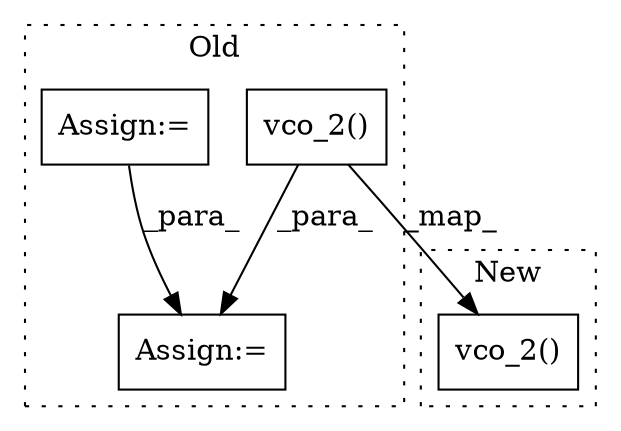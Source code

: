 digraph G {
subgraph cluster0 {
1 [label="vco_2()" a="75" s="12439,12470" l="11,1" shape="box"];
3 [label="Assign:=" a="68" s="12427" l="3" shape="box"];
4 [label="Assign:=" a="68" s="12184" l="3" shape="box"];
label = "Old";
style="dotted";
}
subgraph cluster1 {
2 [label="vco_2()" a="75" s="12216,12270" l="11,1" shape="box"];
label = "New";
style="dotted";
}
1 -> 2 [label="_map_"];
1 -> 3 [label="_para_"];
4 -> 3 [label="_para_"];
}